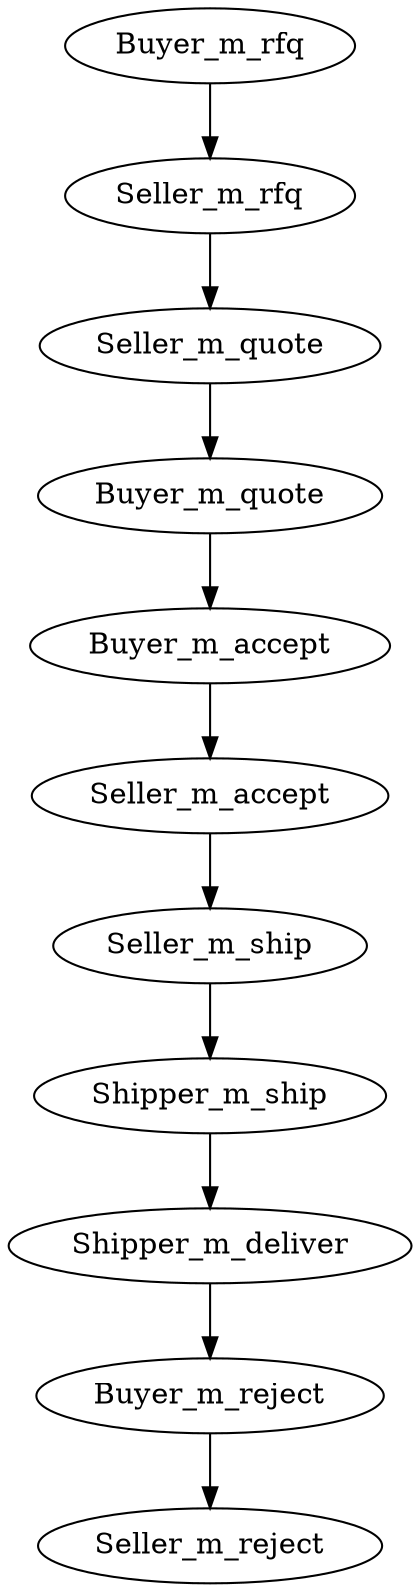 digraph PurchaseNoAcceptRejectConflict_graph {
Buyer_m_rfq -> Seller_m_rfq;
Seller_m_rfq -> Seller_m_quote;
Seller_m_quote -> Buyer_m_quote;
Buyer_m_quote -> Buyer_m_accept;
Buyer_m_accept -> Seller_m_accept;
Seller_m_accept -> Seller_m_ship;
Seller_m_ship -> Shipper_m_ship;
Shipper_m_ship -> Shipper_m_deliver;
Shipper_m_deliver -> Buyer_m_reject;
Buyer_m_reject -> Seller_m_reject;
}
